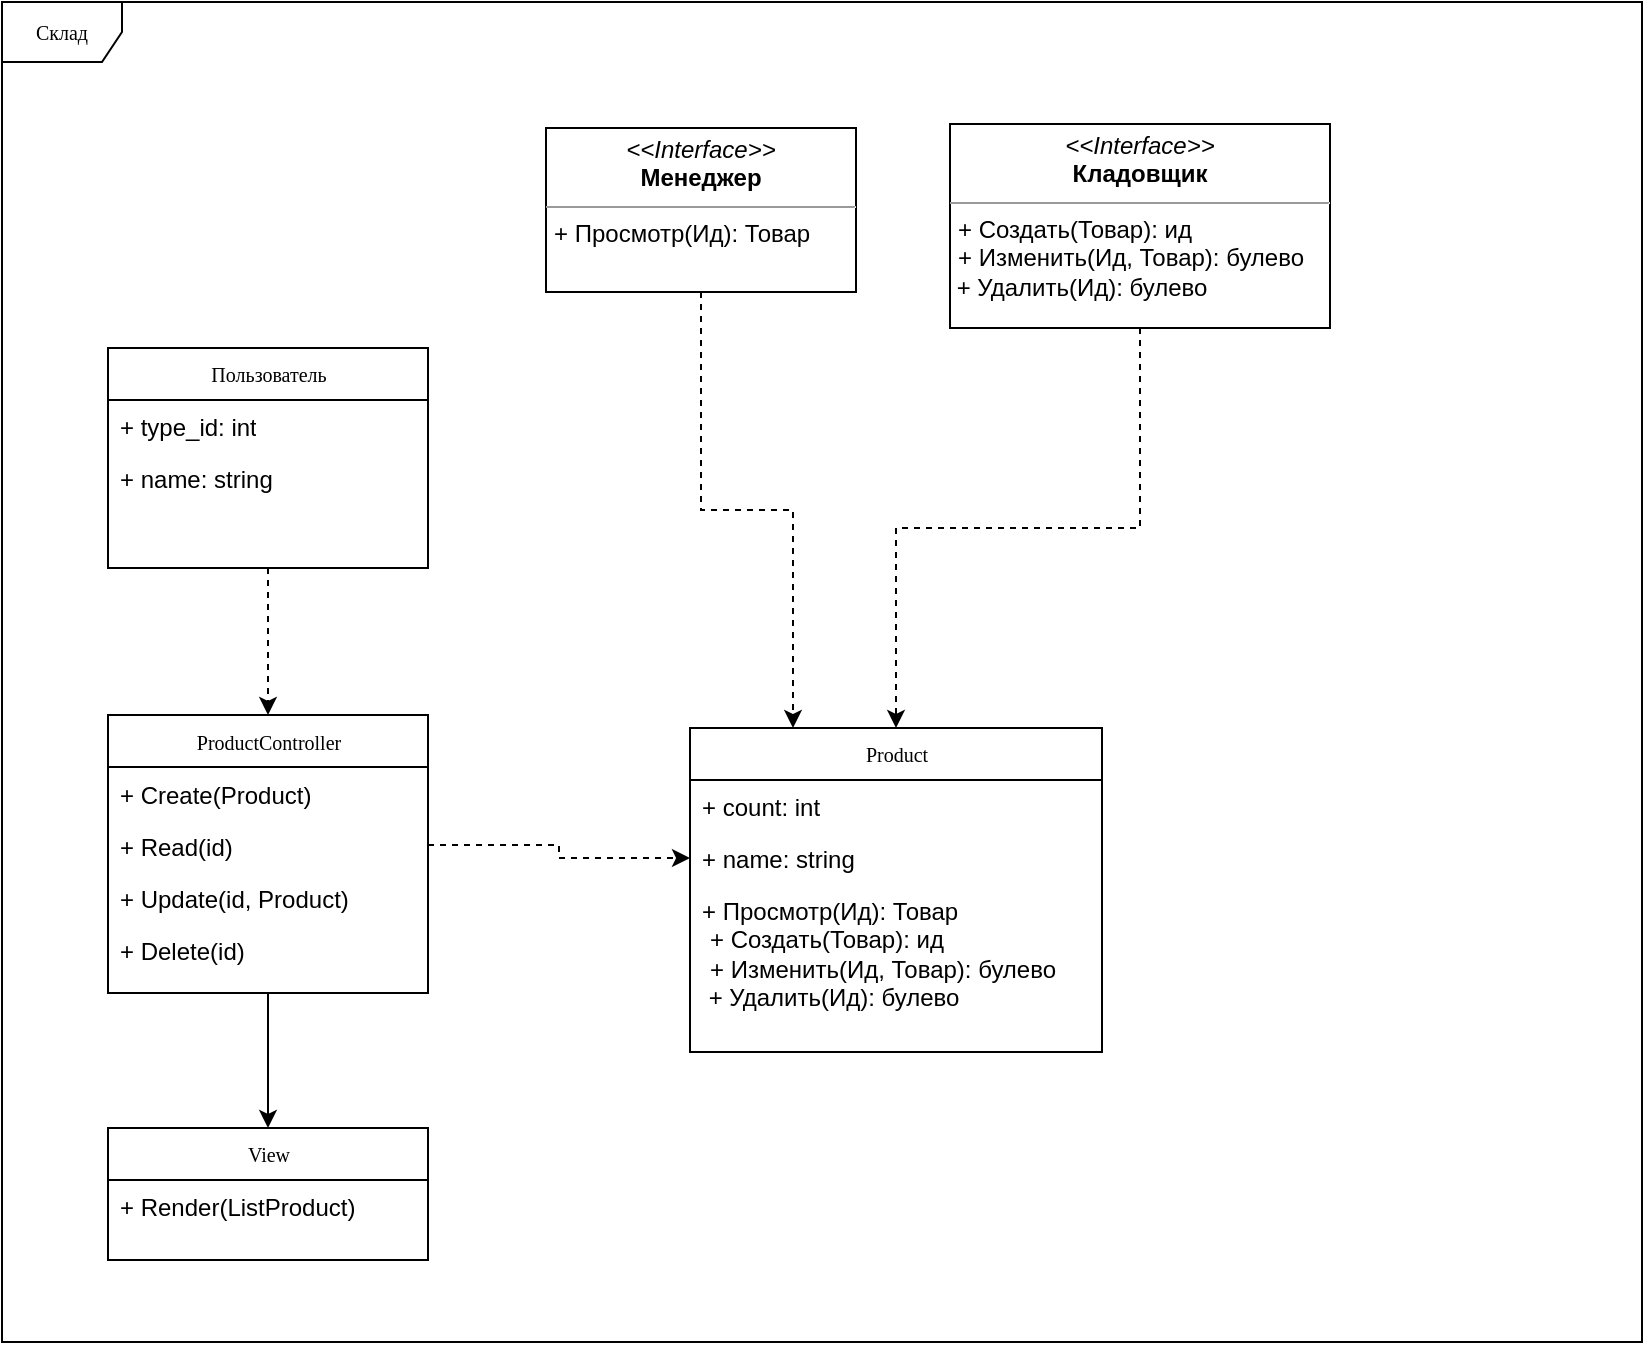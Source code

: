 <mxfile version="15.1.3" type="device"><diagram name="Page-1" id="c4acf3e9-155e-7222-9cf6-157b1a14988f"><mxGraphModel dx="1106" dy="997" grid="0" gridSize="10" guides="1" tooltips="1" connect="1" arrows="1" fold="1" page="1" pageScale="1" pageWidth="850" pageHeight="1100" background="none" math="0" shadow="0"><root><mxCell id="0"/><mxCell id="1" parent="0"/><mxCell id="17acba5748e5396b-1" value="Склад" style="shape=umlFrame;whiteSpace=wrap;html=1;rounded=0;shadow=0;comic=0;labelBackgroundColor=none;strokeWidth=1;fontFamily=Verdana;fontSize=10;align=center;" parent="1" vertex="1"><mxGeometry x="20" y="20" width="820" height="670" as="geometry"/></mxCell><mxCell id="ohDn367CZRwVH1tZDLsI-14" style="edgeStyle=orthogonalEdgeStyle;rounded=0;orthogonalLoop=1;jettySize=auto;html=1;dashed=1;" parent="1" source="17acba5748e5396b-30" target="ohDn367CZRwVH1tZDLsI-5" edge="1"><mxGeometry relative="1" as="geometry"/></mxCell><mxCell id="17acba5748e5396b-30" value="Пользователь" style="swimlane;html=1;fontStyle=0;childLayout=stackLayout;horizontal=1;startSize=26;fillColor=none;horizontalStack=0;resizeParent=1;resizeLast=0;collapsible=1;marginBottom=0;swimlaneFillColor=#ffffff;rounded=0;shadow=0;comic=0;labelBackgroundColor=none;strokeWidth=1;fontFamily=Verdana;fontSize=10;align=center;" parent="1" vertex="1"><mxGeometry x="73" y="193" width="160" height="110" as="geometry"/></mxCell><mxCell id="17acba5748e5396b-31" value="+ type_id: int" style="text;html=1;strokeColor=none;fillColor=none;align=left;verticalAlign=top;spacingLeft=4;spacingRight=4;whiteSpace=wrap;overflow=hidden;rotatable=0;points=[[0,0.5],[1,0.5]];portConstraint=eastwest;" parent="17acba5748e5396b-30" vertex="1"><mxGeometry y="26" width="160" height="26" as="geometry"/></mxCell><mxCell id="17acba5748e5396b-33" value="+ name: string" style="text;html=1;strokeColor=none;fillColor=none;align=left;verticalAlign=top;spacingLeft=4;spacingRight=4;whiteSpace=wrap;overflow=hidden;rotatable=0;points=[[0,0.5],[1,0.5]];portConstraint=eastwest;" parent="17acba5748e5396b-30" vertex="1"><mxGeometry y="52" width="160" height="26" as="geometry"/></mxCell><mxCell id="5d2195bd80daf111-26" style="edgeStyle=orthogonalEdgeStyle;rounded=0;html=1;dashed=1;labelBackgroundColor=none;startFill=0;endArrow=open;endFill=0;endSize=10;fontFamily=Verdana;fontSize=10;" parent="1" edge="1"><mxGeometry relative="1" as="geometry"><Array as="points"/><mxPoint x="640" y="300" as="sourcePoint"/></mxGeometry></mxCell><mxCell id="ohDn367CZRwVH1tZDLsI-20" style="edgeStyle=orthogonalEdgeStyle;rounded=0;orthogonalLoop=1;jettySize=auto;html=1;entryX=0.5;entryY=0;entryDx=0;entryDy=0;dashed=1;" parent="1" source="5d2195bd80daf111-18" target="ohDn367CZRwVH1tZDLsI-8" edge="1"><mxGeometry relative="1" as="geometry"/></mxCell><mxCell id="5d2195bd80daf111-18" value="&lt;p style=&quot;margin: 0px ; margin-top: 4px ; text-align: center&quot;&gt;&lt;i&gt;&amp;lt;&amp;lt;Interface&amp;gt;&amp;gt;&lt;/i&gt;&lt;br&gt;&lt;b&gt;Кладовщик&lt;/b&gt;&lt;/p&gt;&lt;hr size=&quot;1&quot;&gt;&lt;p style=&quot;margin: 0px ; margin-left: 4px&quot;&gt;&lt;/p&gt;&lt;p style=&quot;margin: 0px ; margin-left: 4px&quot;&gt;+ Создать(Товар): ид&lt;br&gt;+ Изменить(Ид, Товар): булево&lt;br&gt;&lt;/p&gt;&amp;nbsp;+ Удалить(Ид): булево" style="verticalAlign=top;align=left;overflow=fill;fontSize=12;fontFamily=Helvetica;html=1;rounded=0;shadow=0;comic=0;labelBackgroundColor=none;strokeWidth=1" parent="1" vertex="1"><mxGeometry x="494" y="81" width="190" height="102" as="geometry"/></mxCell><mxCell id="ohDn367CZRwVH1tZDLsI-21" style="edgeStyle=orthogonalEdgeStyle;rounded=0;orthogonalLoop=1;jettySize=auto;html=1;entryX=0.25;entryY=0;entryDx=0;entryDy=0;dashed=1;" parent="1" source="5d2195bd80daf111-19" target="ohDn367CZRwVH1tZDLsI-8" edge="1"><mxGeometry relative="1" as="geometry"/></mxCell><mxCell id="5d2195bd80daf111-19" value="&lt;p style=&quot;margin: 0px ; margin-top: 4px ; text-align: center&quot;&gt;&lt;i&gt;&amp;lt;&amp;lt;Interface&amp;gt;&amp;gt;&lt;/i&gt;&lt;br&gt;&lt;b&gt;Менеджер&lt;/b&gt;&lt;/p&gt;&lt;hr size=&quot;1&quot;&gt;&lt;p style=&quot;margin: 0px ; margin-left: 4px&quot;&gt;&lt;/p&gt;&lt;p style=&quot;margin: 0px ; margin-left: 4px&quot;&gt;+ Просмотр(Ид): Товар&lt;br&gt;&lt;br&gt;&lt;/p&gt;" style="verticalAlign=top;align=left;overflow=fill;fontSize=12;fontFamily=Helvetica;html=1;rounded=0;shadow=0;comic=0;labelBackgroundColor=none;strokeWidth=1" parent="1" vertex="1"><mxGeometry x="292" y="83" width="155" height="82" as="geometry"/></mxCell><mxCell id="MTN3RDUgL-JGyA5RRSdE-6" style="edgeStyle=orthogonalEdgeStyle;rounded=0;orthogonalLoop=1;jettySize=auto;html=1;entryX=0.5;entryY=0;entryDx=0;entryDy=0;" edge="1" parent="1" source="ohDn367CZRwVH1tZDLsI-5" target="MTN3RDUgL-JGyA5RRSdE-1"><mxGeometry relative="1" as="geometry"/></mxCell><mxCell id="ohDn367CZRwVH1tZDLsI-5" value="ProductController" style="swimlane;html=1;fontStyle=0;childLayout=stackLayout;horizontal=1;startSize=26;fillColor=none;horizontalStack=0;resizeParent=1;resizeLast=0;collapsible=1;marginBottom=0;swimlaneFillColor=#ffffff;rounded=0;shadow=0;comic=0;labelBackgroundColor=none;strokeWidth=1;fontFamily=Verdana;fontSize=10;align=center;" parent="1" vertex="1"><mxGeometry x="73" y="376.5" width="160" height="139" as="geometry"/></mxCell><mxCell id="ohDn367CZRwVH1tZDLsI-6" value="+ Create(Product)" style="text;html=1;strokeColor=none;fillColor=none;align=left;verticalAlign=top;spacingLeft=4;spacingRight=4;whiteSpace=wrap;overflow=hidden;rotatable=0;points=[[0,0.5],[1,0.5]];portConstraint=eastwest;" parent="ohDn367CZRwVH1tZDLsI-5" vertex="1"><mxGeometry y="26" width="160" height="26" as="geometry"/></mxCell><mxCell id="ohDn367CZRwVH1tZDLsI-7" value="+ Read(id)" style="text;html=1;strokeColor=none;fillColor=none;align=left;verticalAlign=top;spacingLeft=4;spacingRight=4;whiteSpace=wrap;overflow=hidden;rotatable=0;points=[[0,0.5],[1,0.5]];portConstraint=eastwest;" parent="ohDn367CZRwVH1tZDLsI-5" vertex="1"><mxGeometry y="52" width="160" height="26" as="geometry"/></mxCell><mxCell id="ohDn367CZRwVH1tZDLsI-11" value="+ Update(id, Product)" style="text;html=1;strokeColor=none;fillColor=none;align=left;verticalAlign=top;spacingLeft=4;spacingRight=4;whiteSpace=wrap;overflow=hidden;rotatable=0;points=[[0,0.5],[1,0.5]];portConstraint=eastwest;" parent="ohDn367CZRwVH1tZDLsI-5" vertex="1"><mxGeometry y="78" width="160" height="26" as="geometry"/></mxCell><mxCell id="ohDn367CZRwVH1tZDLsI-12" value="+ Delete(id)" style="text;html=1;strokeColor=none;fillColor=none;align=left;verticalAlign=top;spacingLeft=4;spacingRight=4;whiteSpace=wrap;overflow=hidden;rotatable=0;points=[[0,0.5],[1,0.5]];portConstraint=eastwest;" parent="ohDn367CZRwVH1tZDLsI-5" vertex="1"><mxGeometry y="104" width="160" height="26" as="geometry"/></mxCell><mxCell id="ohDn367CZRwVH1tZDLsI-8" value="Product" style="swimlane;html=1;fontStyle=0;childLayout=stackLayout;horizontal=1;startSize=26;fillColor=none;horizontalStack=0;resizeParent=1;resizeLast=0;collapsible=1;marginBottom=0;swimlaneFillColor=#ffffff;rounded=0;shadow=0;comic=0;labelBackgroundColor=none;strokeWidth=1;fontFamily=Verdana;fontSize=10;align=center;" parent="1" vertex="1"><mxGeometry x="364" y="383" width="206" height="162" as="geometry"/></mxCell><mxCell id="ohDn367CZRwVH1tZDLsI-9" value="+ count: int" style="text;html=1;strokeColor=none;fillColor=none;align=left;verticalAlign=top;spacingLeft=4;spacingRight=4;whiteSpace=wrap;overflow=hidden;rotatable=0;points=[[0,0.5],[1,0.5]];portConstraint=eastwest;" parent="ohDn367CZRwVH1tZDLsI-8" vertex="1"><mxGeometry y="26" width="206" height="26" as="geometry"/></mxCell><mxCell id="ohDn367CZRwVH1tZDLsI-10" value="+ name: string" style="text;html=1;strokeColor=none;fillColor=none;align=left;verticalAlign=top;spacingLeft=4;spacingRight=4;whiteSpace=wrap;overflow=hidden;rotatable=0;points=[[0,0.5],[1,0.5]];portConstraint=eastwest;" parent="ohDn367CZRwVH1tZDLsI-8" vertex="1"><mxGeometry y="52" width="206" height="26" as="geometry"/></mxCell><mxCell id="ohDn367CZRwVH1tZDLsI-22" value="&lt;span&gt;+ Просмотр(Ид): Товар&lt;br&gt;&lt;/span&gt;&lt;p style=&quot;margin: 0px 0px 0px 4px&quot;&gt;+ Создать(Товар): ид&lt;br&gt;+ Изменить(Ид, Товар): булево&lt;br&gt;&lt;/p&gt;&lt;span&gt;&amp;nbsp;+ Удалить(Ид): булево&lt;/span&gt;&lt;span&gt;&lt;br&gt;&lt;/span&gt;" style="text;html=1;strokeColor=none;fillColor=none;align=left;verticalAlign=top;spacingLeft=4;spacingRight=4;whiteSpace=wrap;overflow=hidden;rotatable=0;points=[[0,0.5],[1,0.5]];portConstraint=eastwest;" parent="ohDn367CZRwVH1tZDLsI-8" vertex="1"><mxGeometry y="78" width="206" height="81" as="geometry"/></mxCell><mxCell id="ohDn367CZRwVH1tZDLsI-15" style="edgeStyle=orthogonalEdgeStyle;rounded=0;orthogonalLoop=1;jettySize=auto;html=1;entryX=0;entryY=0.5;entryDx=0;entryDy=0;dashed=1;" parent="1" source="ohDn367CZRwVH1tZDLsI-7" target="ohDn367CZRwVH1tZDLsI-10" edge="1"><mxGeometry relative="1" as="geometry"/></mxCell><mxCell id="MTN3RDUgL-JGyA5RRSdE-1" value="View" style="swimlane;html=1;fontStyle=0;childLayout=stackLayout;horizontal=1;startSize=26;fillColor=none;horizontalStack=0;resizeParent=1;resizeLast=0;collapsible=1;marginBottom=0;swimlaneFillColor=#ffffff;rounded=0;shadow=0;comic=0;labelBackgroundColor=none;strokeWidth=1;fontFamily=Verdana;fontSize=10;align=center;" vertex="1" parent="1"><mxGeometry x="73" y="583" width="160" height="66" as="geometry"/></mxCell><mxCell id="MTN3RDUgL-JGyA5RRSdE-2" value="+ Render(ListProduct)" style="text;html=1;strokeColor=none;fillColor=none;align=left;verticalAlign=top;spacingLeft=4;spacingRight=4;whiteSpace=wrap;overflow=hidden;rotatable=0;points=[[0,0.5],[1,0.5]];portConstraint=eastwest;" vertex="1" parent="MTN3RDUgL-JGyA5RRSdE-1"><mxGeometry y="26" width="160" height="26" as="geometry"/></mxCell></root></mxGraphModel></diagram></mxfile>